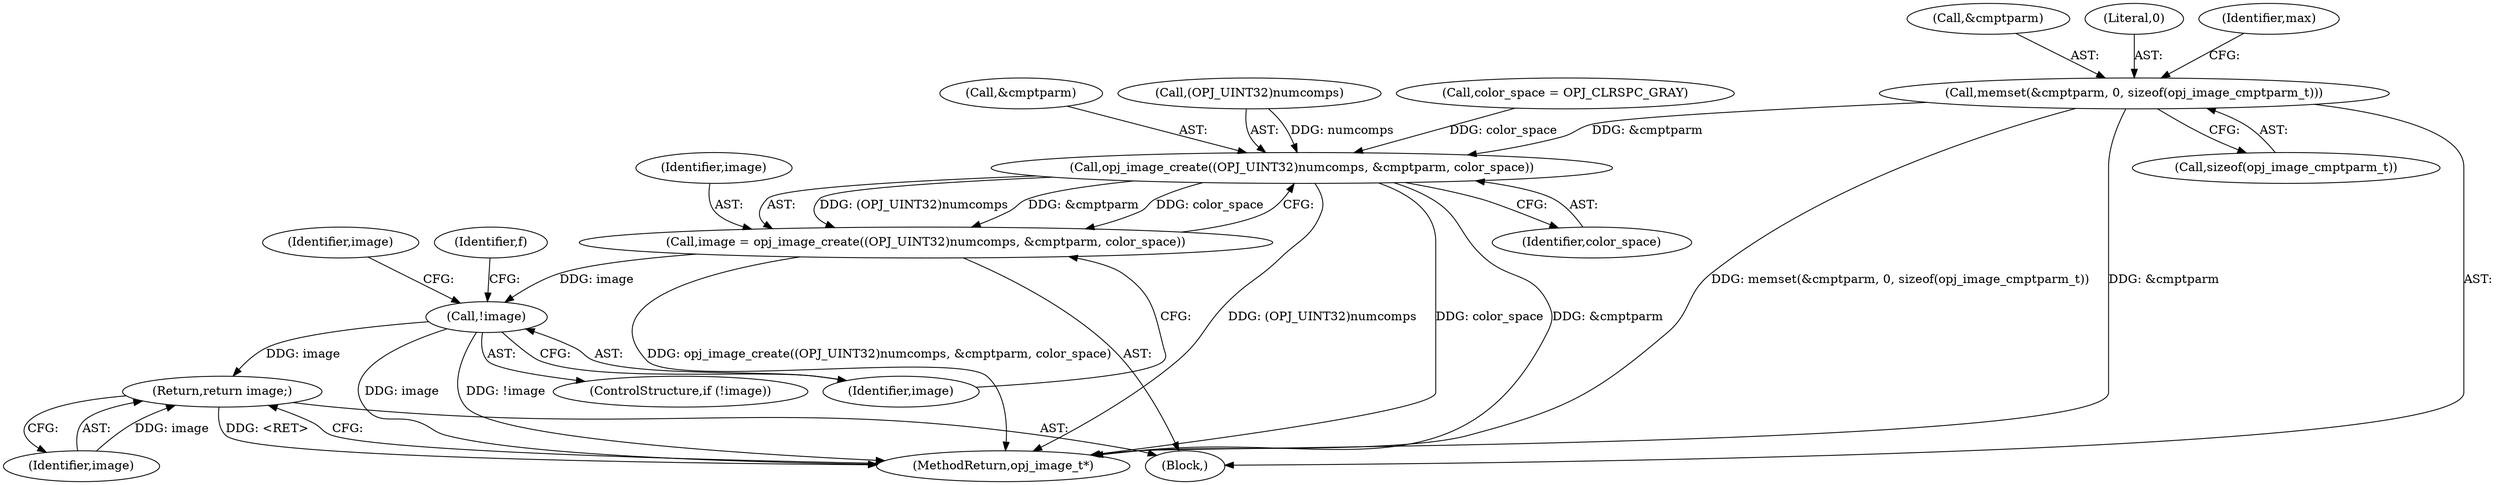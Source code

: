 digraph "0_openjpeg_e5285319229a5d77bf316bb0d3a6cbd3cb8666d9@API" {
"1000145" [label="(Call,memset(&cmptparm, 0, sizeof(opj_image_cmptparm_t)))"];
"1000459" [label="(Call,opj_image_create((OPJ_UINT32)numcomps, &cmptparm, color_space))"];
"1000457" [label="(Call,image = opj_image_create((OPJ_UINT32)numcomps, &cmptparm, color_space))"];
"1000467" [label="(Call,!image)"];
"1000663" [label="(Return,return image;)"];
"1000665" [label="(MethodReturn,opj_image_t*)"];
"1000457" [label="(Call,image = opj_image_create((OPJ_UINT32)numcomps, &cmptparm, color_space))"];
"1000465" [label="(Identifier,color_space)"];
"1000146" [label="(Call,&cmptparm)"];
"1000148" [label="(Literal,0)"];
"1000152" [label="(Identifier,max)"];
"1000463" [label="(Call,&cmptparm)"];
"1000476" [label="(Identifier,image)"];
"1000145" [label="(Call,memset(&cmptparm, 0, sizeof(opj_image_cmptparm_t)))"];
"1000149" [label="(Call,sizeof(opj_image_cmptparm_t))"];
"1000460" [label="(Call,(OPJ_UINT32)numcomps)"];
"1000466" [label="(ControlStructure,if (!image))"];
"1000142" [label="(Call,color_space = OPJ_CLRSPC_GRAY)"];
"1000663" [label="(Return,return image;)"];
"1000467" [label="(Call,!image)"];
"1000459" [label="(Call,opj_image_create((OPJ_UINT32)numcomps, &cmptparm, color_space))"];
"1000471" [label="(Identifier,f)"];
"1000108" [label="(Block,)"];
"1000468" [label="(Identifier,image)"];
"1000664" [label="(Identifier,image)"];
"1000458" [label="(Identifier,image)"];
"1000145" -> "1000108"  [label="AST: "];
"1000145" -> "1000149"  [label="CFG: "];
"1000146" -> "1000145"  [label="AST: "];
"1000148" -> "1000145"  [label="AST: "];
"1000149" -> "1000145"  [label="AST: "];
"1000152" -> "1000145"  [label="CFG: "];
"1000145" -> "1000665"  [label="DDG: memset(&cmptparm, 0, sizeof(opj_image_cmptparm_t))"];
"1000145" -> "1000665"  [label="DDG: &cmptparm"];
"1000145" -> "1000459"  [label="DDG: &cmptparm"];
"1000459" -> "1000457"  [label="AST: "];
"1000459" -> "1000465"  [label="CFG: "];
"1000460" -> "1000459"  [label="AST: "];
"1000463" -> "1000459"  [label="AST: "];
"1000465" -> "1000459"  [label="AST: "];
"1000457" -> "1000459"  [label="CFG: "];
"1000459" -> "1000665"  [label="DDG: (OPJ_UINT32)numcomps"];
"1000459" -> "1000665"  [label="DDG: color_space"];
"1000459" -> "1000665"  [label="DDG: &cmptparm"];
"1000459" -> "1000457"  [label="DDG: (OPJ_UINT32)numcomps"];
"1000459" -> "1000457"  [label="DDG: &cmptparm"];
"1000459" -> "1000457"  [label="DDG: color_space"];
"1000460" -> "1000459"  [label="DDG: numcomps"];
"1000142" -> "1000459"  [label="DDG: color_space"];
"1000457" -> "1000108"  [label="AST: "];
"1000458" -> "1000457"  [label="AST: "];
"1000468" -> "1000457"  [label="CFG: "];
"1000457" -> "1000665"  [label="DDG: opj_image_create((OPJ_UINT32)numcomps, &cmptparm, color_space)"];
"1000457" -> "1000467"  [label="DDG: image"];
"1000467" -> "1000466"  [label="AST: "];
"1000467" -> "1000468"  [label="CFG: "];
"1000468" -> "1000467"  [label="AST: "];
"1000471" -> "1000467"  [label="CFG: "];
"1000476" -> "1000467"  [label="CFG: "];
"1000467" -> "1000665"  [label="DDG: image"];
"1000467" -> "1000665"  [label="DDG: !image"];
"1000467" -> "1000663"  [label="DDG: image"];
"1000663" -> "1000108"  [label="AST: "];
"1000663" -> "1000664"  [label="CFG: "];
"1000664" -> "1000663"  [label="AST: "];
"1000665" -> "1000663"  [label="CFG: "];
"1000663" -> "1000665"  [label="DDG: <RET>"];
"1000664" -> "1000663"  [label="DDG: image"];
}
